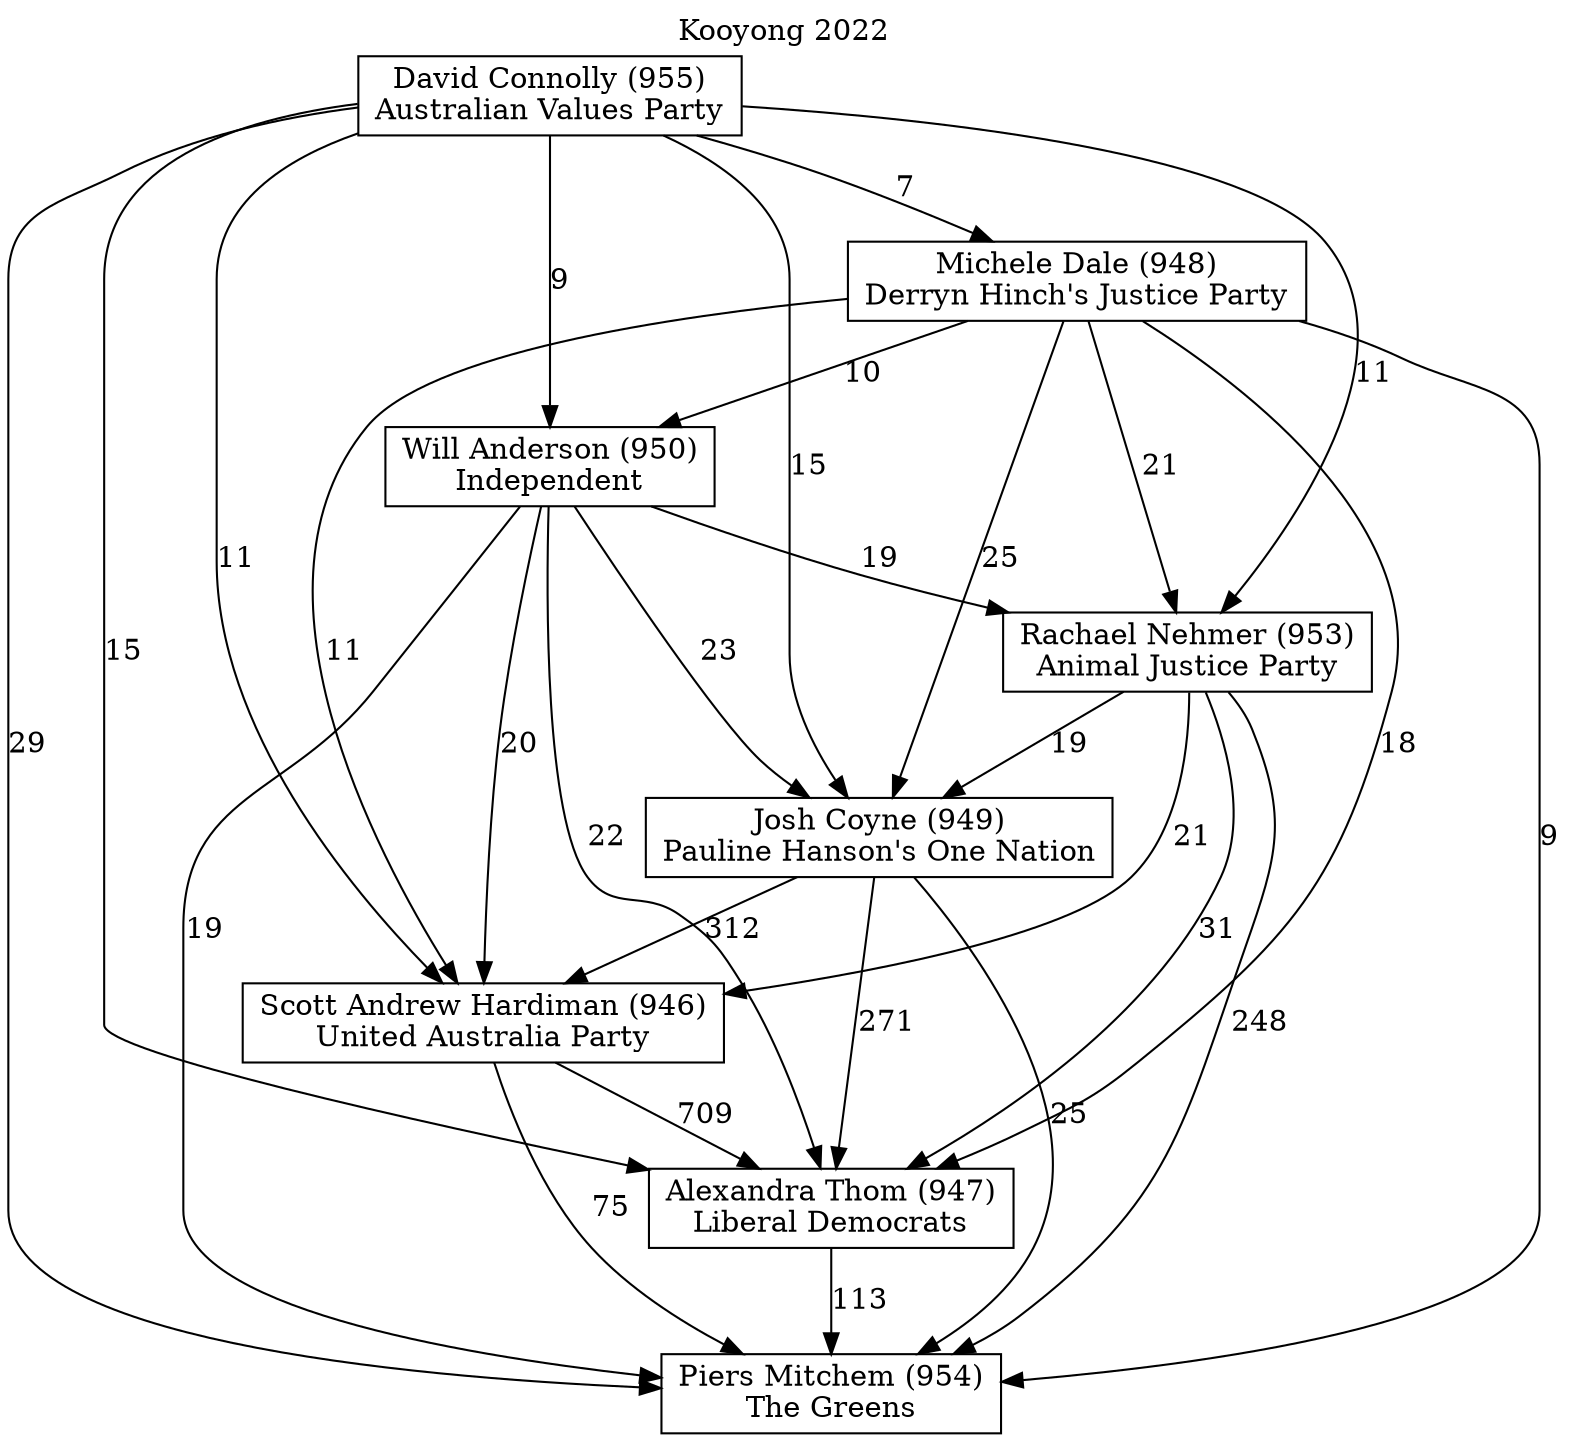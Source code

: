 // House preference flow
digraph "Piers Mitchem (954)_Kooyong_2022" {
	graph [label="Kooyong 2022" labelloc=t mclimit=10]
	node [shape=box]
	"Will Anderson (950)" [label="Will Anderson (950)
Independent"]
	"David Connolly (955)" [label="David Connolly (955)
Australian Values Party"]
	"Scott Andrew Hardiman (946)" [label="Scott Andrew Hardiman (946)
United Australia Party"]
	"Michele Dale (948)" [label="Michele Dale (948)
Derryn Hinch's Justice Party"]
	"Rachael Nehmer (953)" [label="Rachael Nehmer (953)
Animal Justice Party"]
	"Josh Coyne (949)" [label="Josh Coyne (949)
Pauline Hanson's One Nation"]
	"Alexandra Thom (947)" [label="Alexandra Thom (947)
Liberal Democrats"]
	"Piers Mitchem (954)" [label="Piers Mitchem (954)
The Greens"]
	"Michele Dale (948)" -> "Will Anderson (950)" [label=10]
	"Will Anderson (950)" -> "Alexandra Thom (947)" [label=22]
	"Michele Dale (948)" -> "Piers Mitchem (954)" [label=9]
	"David Connolly (955)" -> "Rachael Nehmer (953)" [label=11]
	"Alexandra Thom (947)" -> "Piers Mitchem (954)" [label=113]
	"Michele Dale (948)" -> "Rachael Nehmer (953)" [label=21]
	"Michele Dale (948)" -> "Scott Andrew Hardiman (946)" [label=11]
	"Will Anderson (950)" -> "Rachael Nehmer (953)" [label=19]
	"David Connolly (955)" -> "Scott Andrew Hardiman (946)" [label=11]
	"David Connolly (955)" -> "Josh Coyne (949)" [label=15]
	"Will Anderson (950)" -> "Piers Mitchem (954)" [label=19]
	"Josh Coyne (949)" -> "Alexandra Thom (947)" [label=271]
	"David Connolly (955)" -> "Piers Mitchem (954)" [label=29]
	"Rachael Nehmer (953)" -> "Josh Coyne (949)" [label=19]
	"David Connolly (955)" -> "Alexandra Thom (947)" [label=15]
	"Josh Coyne (949)" -> "Scott Andrew Hardiman (946)" [label=312]
	"Rachael Nehmer (953)" -> "Piers Mitchem (954)" [label=248]
	"Rachael Nehmer (953)" -> "Scott Andrew Hardiman (946)" [label=21]
	"Scott Andrew Hardiman (946)" -> "Alexandra Thom (947)" [label=709]
	"Scott Andrew Hardiman (946)" -> "Piers Mitchem (954)" [label=75]
	"Rachael Nehmer (953)" -> "Alexandra Thom (947)" [label=31]
	"Josh Coyne (949)" -> "Piers Mitchem (954)" [label=25]
	"Will Anderson (950)" -> "Josh Coyne (949)" [label=23]
	"David Connolly (955)" -> "Will Anderson (950)" [label=9]
	"Michele Dale (948)" -> "Alexandra Thom (947)" [label=18]
	"Michele Dale (948)" -> "Josh Coyne (949)" [label=25]
	"David Connolly (955)" -> "Michele Dale (948)" [label=7]
	"Will Anderson (950)" -> "Scott Andrew Hardiman (946)" [label=20]
}
